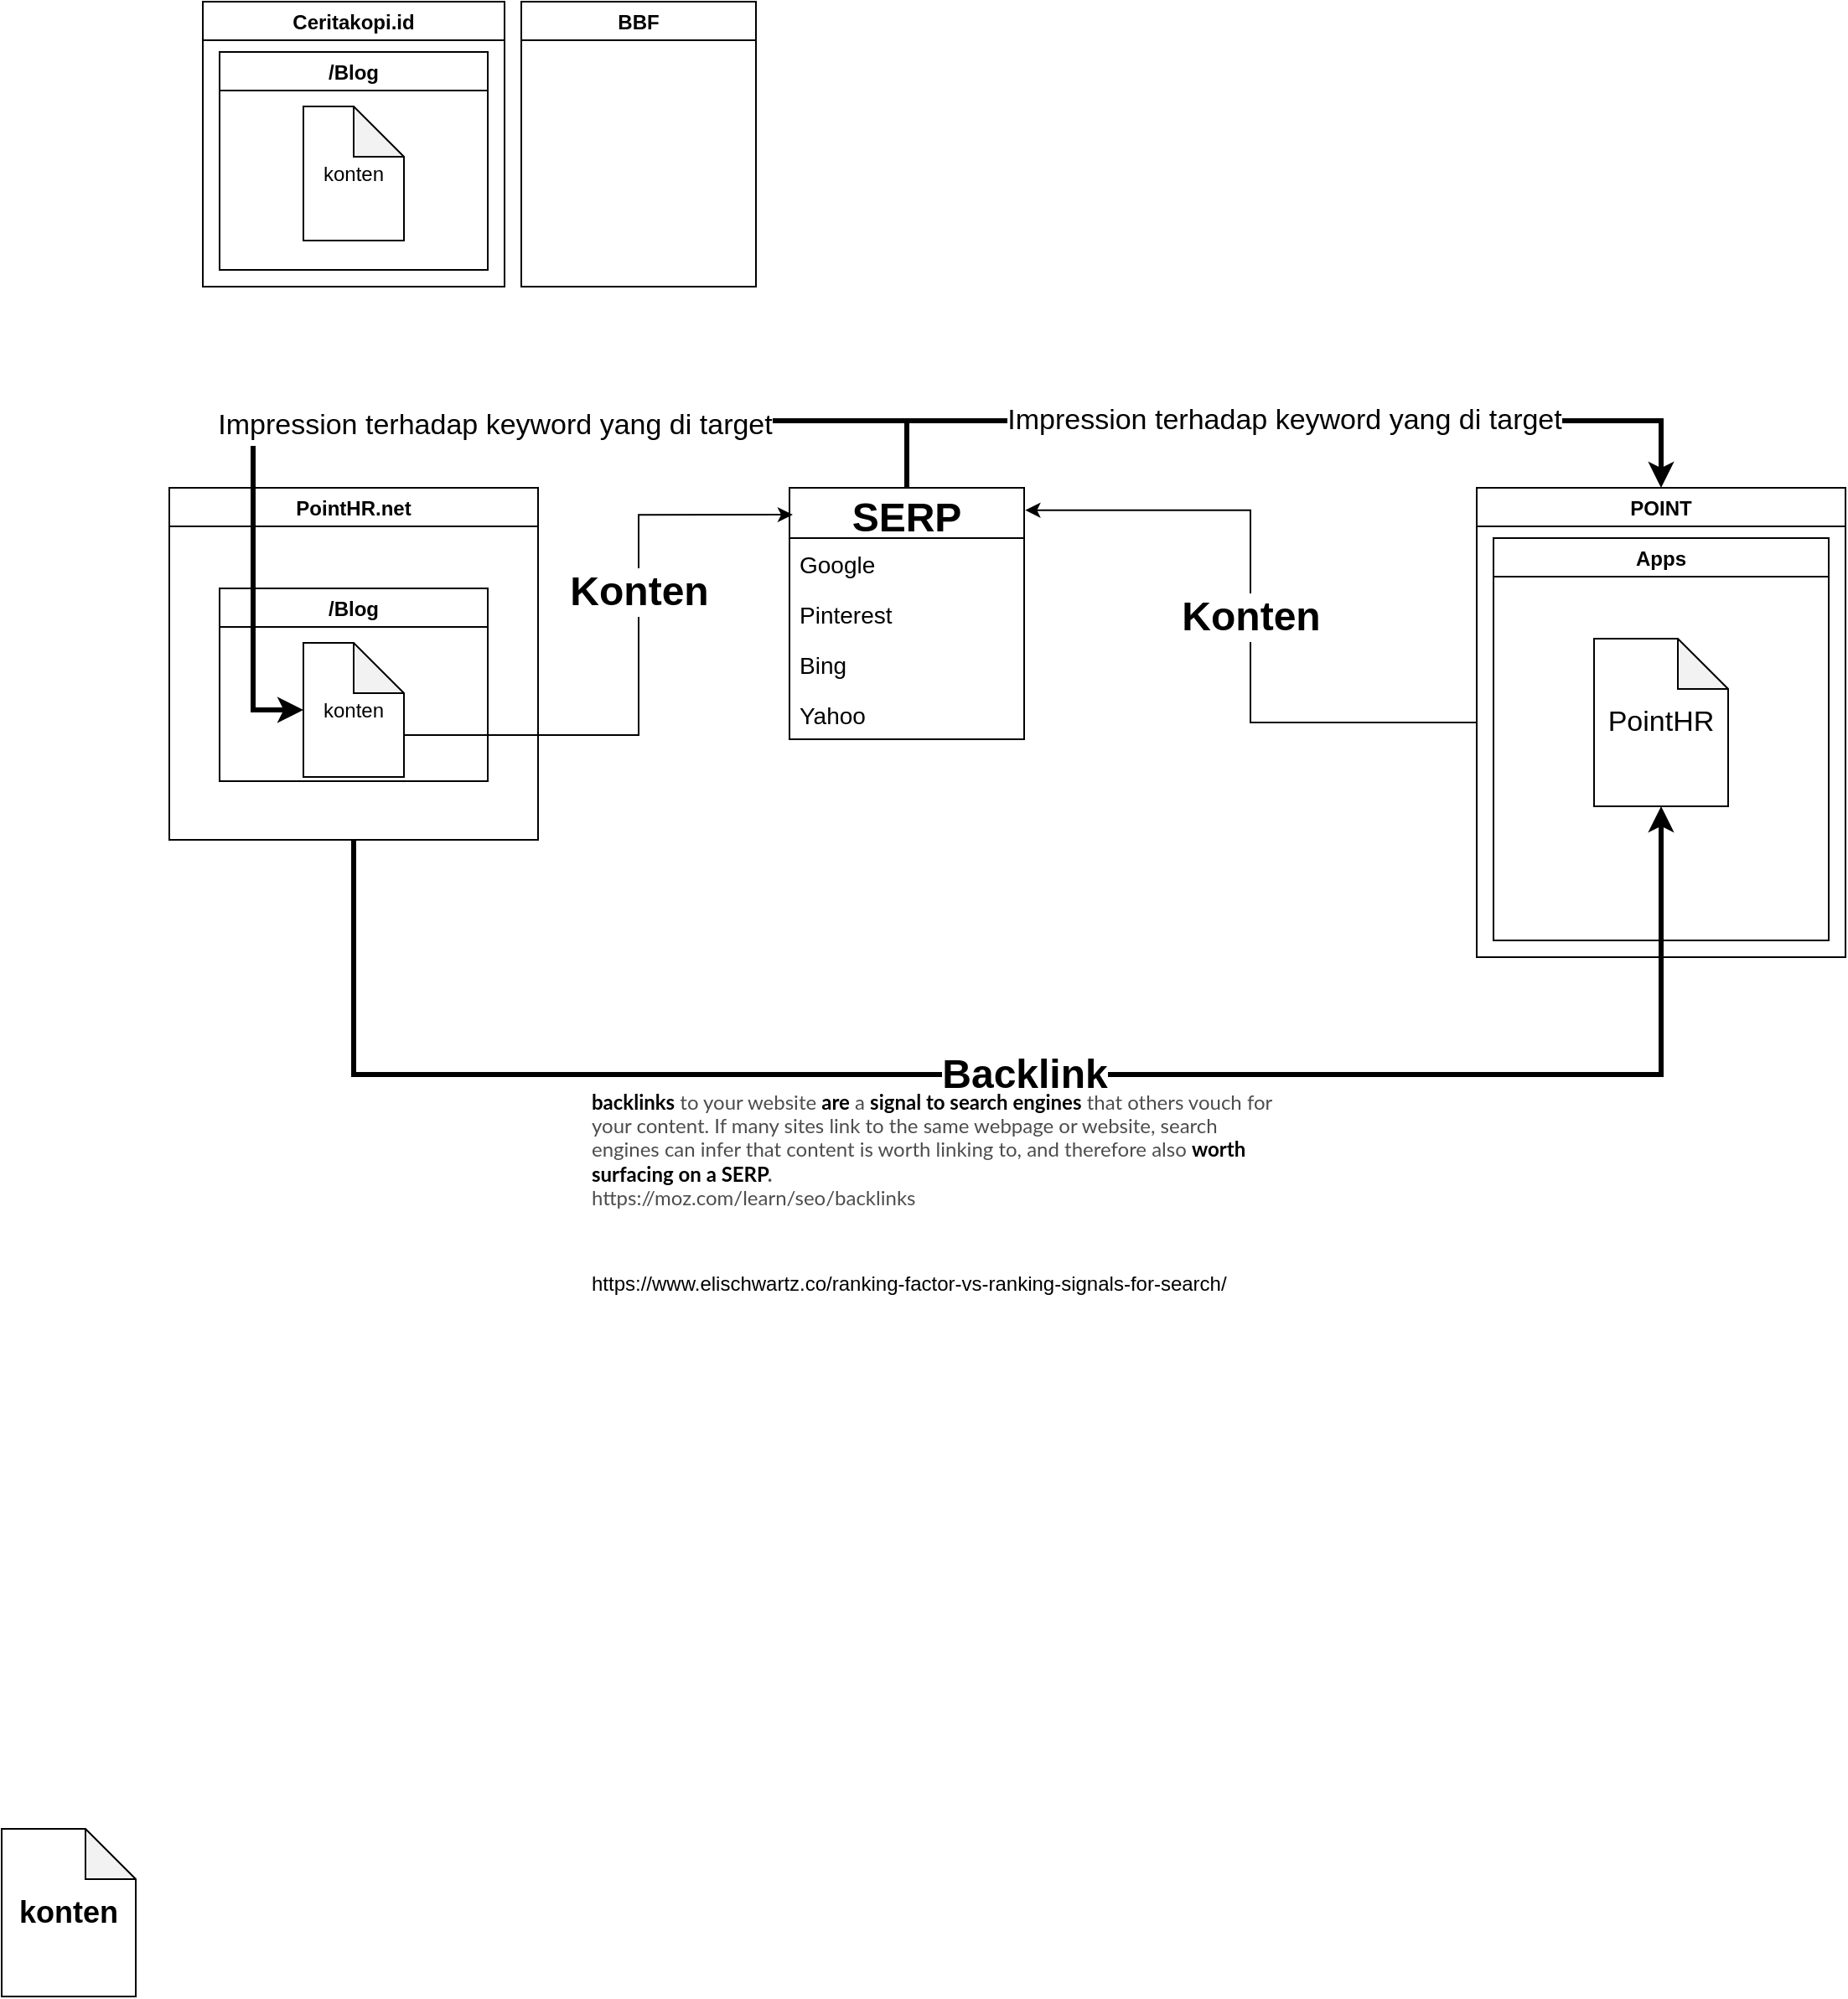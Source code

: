 <mxfile version="15.5.4" type="github">
  <diagram id="UpQXV0bkHhJ45pT5pMi0" name="Page-1">
    <mxGraphModel dx="1447" dy="1989" grid="1" gridSize="10" guides="1" tooltips="1" connect="1" arrows="1" fold="1" page="1" pageScale="1" pageWidth="1654" pageHeight="1169" math="0" shadow="0">
      <root>
        <mxCell id="0" />
        <mxCell id="1" parent="0" />
        <mxCell id="VMYl_dWGH_x-drsQ9dHv-32" value="&lt;font style=&quot;font-size: 24px&quot;&gt;&lt;b&gt;Backlink&lt;/b&gt;&lt;/font&gt;" style="edgeStyle=orthogonalEdgeStyle;rounded=0;orthogonalLoop=1;jettySize=auto;html=1;fontSize=17;entryX=0.5;entryY=1;entryDx=0;entryDy=0;entryPerimeter=0;strokeWidth=3;" edge="1" parent="1" source="VMYl_dWGH_x-drsQ9dHv-3" target="VMYl_dWGH_x-drsQ9dHv-30">
          <mxGeometry relative="1" as="geometry">
            <mxPoint x="1029" y="-460" as="targetPoint" />
            <Array as="points">
              <mxPoint x="420" y="-390" />
              <mxPoint x="1200" y="-390" />
            </Array>
          </mxGeometry>
        </mxCell>
        <mxCell id="VMYl_dWGH_x-drsQ9dHv-3" value="PointHR.net" style="swimlane;" vertex="1" parent="1">
          <mxGeometry x="310" y="-740" width="220" height="210" as="geometry">
            <mxRectangle x="60" y="230" width="80" height="23" as="alternateBounds" />
          </mxGeometry>
        </mxCell>
        <mxCell id="VMYl_dWGH_x-drsQ9dHv-5" value="/Blog" style="swimlane;" vertex="1" parent="VMYl_dWGH_x-drsQ9dHv-3">
          <mxGeometry x="30" y="60" width="160" height="115" as="geometry">
            <mxRectangle x="30" y="60" width="60" height="23" as="alternateBounds" />
          </mxGeometry>
        </mxCell>
        <mxCell id="VMYl_dWGH_x-drsQ9dHv-35" value="konten" style="shape=note;whiteSpace=wrap;html=1;backgroundOutline=1;darkOpacity=0.05;fontSize=12;fontColor=#000000;align=center;" vertex="1" parent="VMYl_dWGH_x-drsQ9dHv-5">
          <mxGeometry x="50" y="32.5" width="60" height="80" as="geometry" />
        </mxCell>
        <mxCell id="VMYl_dWGH_x-drsQ9dHv-21" value="&lt;font style=&quot;font-size: 17px&quot;&gt;Impression terhadap keyword yang di target&lt;/font&gt;" style="edgeStyle=orthogonalEdgeStyle;rounded=0;orthogonalLoop=1;jettySize=auto;html=1;entryX=0;entryY=0.5;entryDx=0;entryDy=0;entryPerimeter=0;fontSize=24;strokeWidth=3;" edge="1" parent="1" source="VMYl_dWGH_x-drsQ9dHv-13" target="VMYl_dWGH_x-drsQ9dHv-35">
          <mxGeometry x="-0.094" relative="1" as="geometry">
            <Array as="points">
              <mxPoint x="750" y="-780" />
              <mxPoint x="360" y="-780" />
              <mxPoint x="360" y="-607" />
            </Array>
            <mxPoint as="offset" />
          </mxGeometry>
        </mxCell>
        <mxCell id="VMYl_dWGH_x-drsQ9dHv-38" value="&lt;span style=&quot;font-size: 17px&quot;&gt;Impression terhadap keyword yang di target&lt;/span&gt;" style="edgeStyle=orthogonalEdgeStyle;rounded=0;orthogonalLoop=1;jettySize=auto;html=1;entryX=0.5;entryY=0;entryDx=0;entryDy=0;fontSize=12;fontColor=#000000;strokeWidth=3;" edge="1" parent="1" source="VMYl_dWGH_x-drsQ9dHv-13" target="VMYl_dWGH_x-drsQ9dHv-27">
          <mxGeometry relative="1" as="geometry">
            <Array as="points">
              <mxPoint x="750" y="-780" />
              <mxPoint x="1200" y="-780" />
            </Array>
          </mxGeometry>
        </mxCell>
        <mxCell id="VMYl_dWGH_x-drsQ9dHv-13" value="SERP" style="swimlane;fontStyle=1;childLayout=stackLayout;horizontal=1;startSize=30;horizontalStack=0;resizeParent=1;resizeParentMax=0;resizeLast=0;collapsible=1;marginBottom=0;fontSize=24;" vertex="1" parent="1">
          <mxGeometry x="680" y="-740" width="140" height="150" as="geometry">
            <mxRectangle x="430" y="230" width="100" height="30" as="alternateBounds" />
          </mxGeometry>
        </mxCell>
        <mxCell id="VMYl_dWGH_x-drsQ9dHv-14" value="Google" style="text;strokeColor=none;fillColor=none;align=left;verticalAlign=middle;spacingLeft=4;spacingRight=4;overflow=hidden;points=[[0,0.5],[1,0.5]];portConstraint=eastwest;rotatable=0;fontSize=14;" vertex="1" parent="VMYl_dWGH_x-drsQ9dHv-13">
          <mxGeometry y="30" width="140" height="30" as="geometry" />
        </mxCell>
        <mxCell id="VMYl_dWGH_x-drsQ9dHv-15" value="Pinterest" style="text;strokeColor=none;fillColor=none;align=left;verticalAlign=middle;spacingLeft=4;spacingRight=4;overflow=hidden;points=[[0,0.5],[1,0.5]];portConstraint=eastwest;rotatable=0;fontSize=14;" vertex="1" parent="VMYl_dWGH_x-drsQ9dHv-13">
          <mxGeometry y="60" width="140" height="30" as="geometry" />
        </mxCell>
        <mxCell id="VMYl_dWGH_x-drsQ9dHv-17" value="Bing" style="text;strokeColor=none;fillColor=none;align=left;verticalAlign=middle;spacingLeft=4;spacingRight=4;overflow=hidden;points=[[0,0.5],[1,0.5]];portConstraint=eastwest;rotatable=0;fontSize=14;" vertex="1" parent="VMYl_dWGH_x-drsQ9dHv-13">
          <mxGeometry y="90" width="140" height="30" as="geometry" />
        </mxCell>
        <mxCell id="VMYl_dWGH_x-drsQ9dHv-18" value="Yahoo" style="text;strokeColor=none;fillColor=none;align=left;verticalAlign=middle;spacingLeft=4;spacingRight=4;overflow=hidden;points=[[0,0.5],[1,0.5]];portConstraint=eastwest;rotatable=0;fontSize=14;" vertex="1" parent="VMYl_dWGH_x-drsQ9dHv-13">
          <mxGeometry y="120" width="140" height="30" as="geometry" />
        </mxCell>
        <mxCell id="VMYl_dWGH_x-drsQ9dHv-20" value="&lt;b&gt;Konten&lt;/b&gt;" style="edgeStyle=orthogonalEdgeStyle;rounded=0;orthogonalLoop=1;jettySize=auto;html=1;entryX=0.014;entryY=0.107;entryDx=0;entryDy=0;entryPerimeter=0;fontSize=24;exitX=0;exitY=0;exitDx=60;exitDy=55;exitPerimeter=0;" edge="1" parent="1" source="VMYl_dWGH_x-drsQ9dHv-35" target="VMYl_dWGH_x-drsQ9dHv-13">
          <mxGeometry x="0.242" relative="1" as="geometry">
            <Array as="points">
              <mxPoint x="590" y="-592" />
              <mxPoint x="590" y="-724" />
            </Array>
            <mxPoint as="offset" />
          </mxGeometry>
        </mxCell>
        <mxCell id="VMYl_dWGH_x-drsQ9dHv-36" value="&lt;b style=&quot;font-size: 24px&quot;&gt;Konten&lt;/b&gt;" style="edgeStyle=orthogonalEdgeStyle;rounded=0;orthogonalLoop=1;jettySize=auto;html=1;entryX=1.005;entryY=0.089;entryDx=0;entryDy=0;fontSize=12;fontColor=#000000;entryPerimeter=0;" edge="1" parent="1" source="VMYl_dWGH_x-drsQ9dHv-27" target="VMYl_dWGH_x-drsQ9dHv-13">
          <mxGeometry relative="1" as="geometry" />
        </mxCell>
        <mxCell id="VMYl_dWGH_x-drsQ9dHv-27" value="POINT" style="swimlane;" vertex="1" parent="1">
          <mxGeometry x="1090" y="-740" width="220" height="280" as="geometry">
            <mxRectangle x="650" y="230" width="80" height="23" as="alternateBounds" />
          </mxGeometry>
        </mxCell>
        <mxCell id="VMYl_dWGH_x-drsQ9dHv-29" value="Apps" style="swimlane;startSize=23;" vertex="1" parent="VMYl_dWGH_x-drsQ9dHv-27">
          <mxGeometry x="10" y="30" width="200" height="240" as="geometry" />
        </mxCell>
        <mxCell id="VMYl_dWGH_x-drsQ9dHv-30" value="PointHR" style="shape=note;whiteSpace=wrap;html=1;backgroundOutline=1;darkOpacity=0.05;fontSize=17;" vertex="1" parent="VMYl_dWGH_x-drsQ9dHv-29">
          <mxGeometry x="60" y="60" width="80" height="100" as="geometry" />
        </mxCell>
        <mxCell id="VMYl_dWGH_x-drsQ9dHv-33" value="&lt;span style=&quot;background-color: rgb(255 , 255 , 255)&quot;&gt;&lt;font face=&quot;lato, helvetica neue, helvetica, arial, sans-serif&quot;&gt;&lt;b&gt;backlinks&lt;/b&gt;&lt;font color=&quot;#4d4d4d&quot;&gt; to your website &lt;/font&gt;&lt;b&gt;are&lt;/b&gt;&lt;font color=&quot;#4d4d4d&quot;&gt; a &lt;/font&gt;&lt;b&gt;signal to search engines&lt;/b&gt;&lt;font color=&quot;#4d4d4d&quot;&gt; that others vouch for your content. If many sites link to the same webpage or website, search engines can infer that content is worth linking to, and therefore also &lt;/font&gt;&lt;b&gt;worth surfacing on a SERP&lt;/b&gt;&lt;b style=&quot;color: rgb(77 , 77 , 77)&quot;&gt;.&lt;/b&gt;&lt;font color=&quot;#4d4d4d&quot;&gt;&amp;nbsp;&lt;/font&gt;&lt;/font&gt;&lt;br&gt;&lt;font face=&quot;lato, helvetica neue, helvetica, arial, sans-serif&quot; style=&quot;color: rgb(77 , 77 , 77)&quot;&gt;https://moz.com/learn/seo/backlinks&lt;/font&gt;&lt;br&gt;&lt;/span&gt;" style="text;html=1;strokeColor=none;fillColor=none;align=left;verticalAlign=middle;whiteSpace=wrap;rounded=0;fontSize=12;" vertex="1" parent="1">
          <mxGeometry x="560" y="-380" width="410" height="70" as="geometry" />
        </mxCell>
        <mxCell id="VMYl_dWGH_x-drsQ9dHv-34" value="https://www.elischwartz.co/ranking-factor-vs-ranking-signals-for-search/" style="text;html=1;strokeColor=none;fillColor=none;align=left;verticalAlign=middle;whiteSpace=wrap;rounded=0;fontSize=12;fontColor=#000000;" vertex="1" parent="1">
          <mxGeometry x="560" y="-280" width="400" height="30" as="geometry" />
        </mxCell>
        <mxCell id="VMYl_dWGH_x-drsQ9dHv-39" value="Ceritakopi.id" style="swimlane;" vertex="1" parent="1">
          <mxGeometry x="330" y="-1030" width="180" height="170" as="geometry">
            <mxRectangle x="330" y="-1030" width="80" height="23" as="alternateBounds" />
          </mxGeometry>
        </mxCell>
        <mxCell id="VMYl_dWGH_x-drsQ9dHv-40" value="/Blog" style="swimlane;" vertex="1" parent="VMYl_dWGH_x-drsQ9dHv-39">
          <mxGeometry x="10" y="30" width="160" height="130" as="geometry">
            <mxRectangle x="30" y="60" width="60" height="23" as="alternateBounds" />
          </mxGeometry>
        </mxCell>
        <mxCell id="VMYl_dWGH_x-drsQ9dHv-41" value="konten" style="shape=note;whiteSpace=wrap;html=1;backgroundOutline=1;darkOpacity=0.05;fontSize=12;fontColor=#000000;align=center;" vertex="1" parent="VMYl_dWGH_x-drsQ9dHv-40">
          <mxGeometry x="50" y="32.5" width="60" height="80" as="geometry" />
        </mxCell>
        <mxCell id="VMYl_dWGH_x-drsQ9dHv-42" value="BBF" style="swimlane;" vertex="1" parent="1">
          <mxGeometry x="520" y="-1030" width="140" height="170" as="geometry">
            <mxRectangle x="520" y="-1030" width="80" height="23" as="alternateBounds" />
          </mxGeometry>
        </mxCell>
        <mxCell id="VMYl_dWGH_x-drsQ9dHv-46" value="konten" style="shape=note;whiteSpace=wrap;html=1;backgroundOutline=1;darkOpacity=0.05;fontSize=18;fontColor=#000000;align=center;fontStyle=1" vertex="1" parent="1">
          <mxGeometry x="210" y="60" width="80" height="100" as="geometry" />
        </mxCell>
      </root>
    </mxGraphModel>
  </diagram>
</mxfile>
